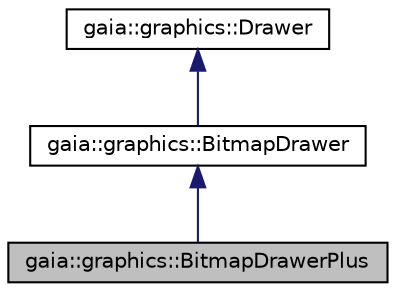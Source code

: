 digraph G
{
  edge [fontname="Helvetica",fontsize="10",labelfontname="Helvetica",labelfontsize="10"];
  node [fontname="Helvetica",fontsize="10",shape=record];
  Node1 [label="gaia::graphics::BitmapDrawerPlus",height=0.2,width=0.4,color="black", fillcolor="grey75", style="filled" fontcolor="black"];
  Node2 -> Node1 [dir=back,color="midnightblue",fontsize="10",style="solid",fontname="Helvetica"];
  Node2 [label="gaia::graphics::BitmapDrawer",height=0.2,width=0.4,color="black", fillcolor="white", style="filled",URL="$d8/d3e/classgaia_1_1graphics_1_1_bitmap_drawer.html",tooltip="A Drawer that wraps a bitmap and can be tiled, stretched, or aligned."];
  Node3 -> Node2 [dir=back,color="midnightblue",fontsize="10",style="solid",fontname="Helvetica"];
  Node3 [label="gaia::graphics::Drawer",height=0.2,width=0.4,color="black", fillcolor="white", style="filled",URL="$df/d4b/classgaia_1_1graphics_1_1_drawer.html",tooltip="A Drawer is a general abstraction for &quot;an object used to draw something.&quot; Most often you will deal wi..."];
}
